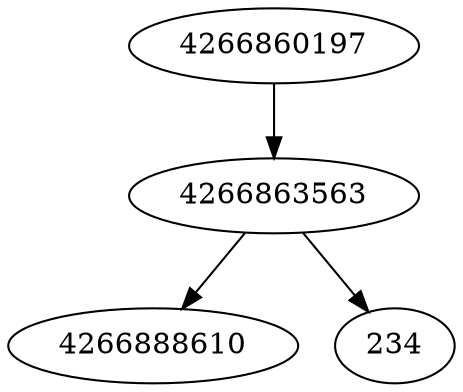 strict digraph  {
4266888610;
234;
4266860197;
4266863563;
4266860197 -> 4266863563;
4266863563 -> 234;
4266863563 -> 4266888610;
}
